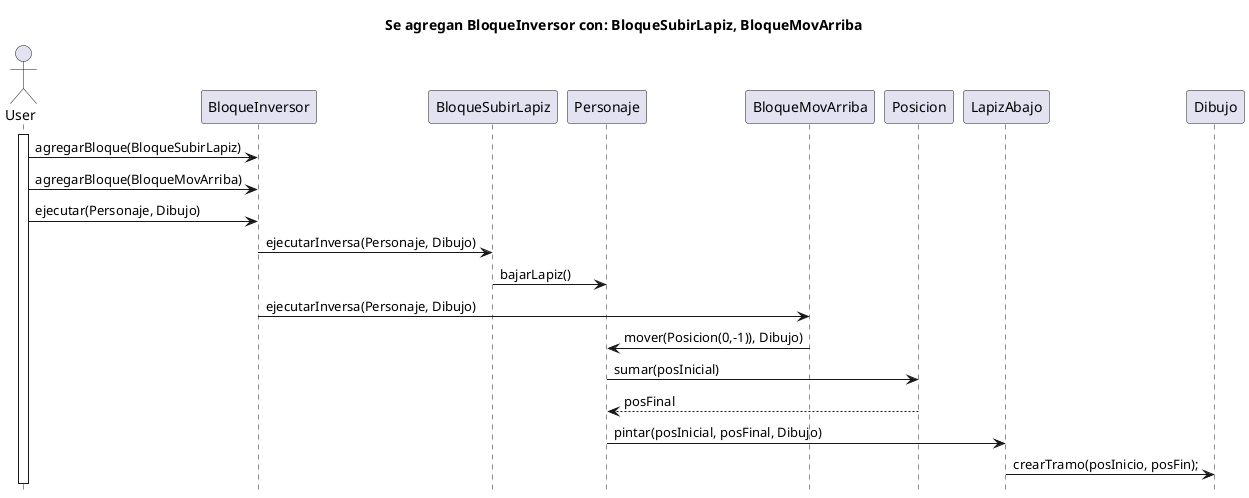@startuml
title Se agregan BloqueInversor con: BloqueSubirLapiz, BloqueMovArriba

actor User
activate User
User -> BloqueInversor: agregarBloque(BloqueSubirLapiz)
User -> BloqueInversor: agregarBloque(BloqueMovArriba)

User -> BloqueInversor: ejecutar(Personaje, Dibujo)

BloqueInversor-> BloqueSubirLapiz: ejecutarInversa(Personaje, Dibujo)
BloqueSubirLapiz-> Personaje : bajarLapiz()

BloqueInversor-> BloqueMovArriba:ejecutarInversa(Personaje, Dibujo)
BloqueMovArriba -> Personaje : mover(Posicion(0,-1)), Dibujo)

Personaje -> Posicion : sumar(posInicial)
Personaje<-- Posicion : posFinal
Personaje -> LapizAbajo : pintar(posInicial, posFinal, Dibujo)
LapizAbajo -> Dibujo : crearTramo(posInicio, posFin);

hide footbox
@enduml